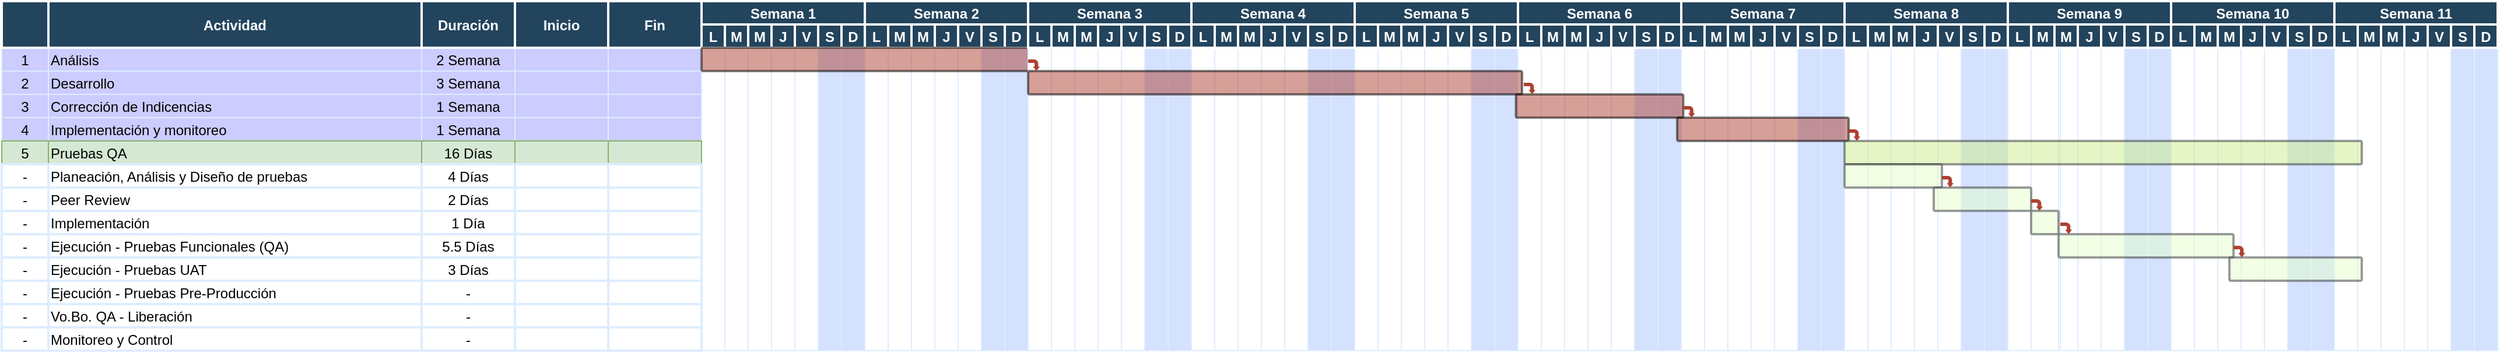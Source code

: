 <mxfile version="22.1.18" type="github">
  <diagram name="Page-1" id="8378b5f6-a2b2-b727-a746-972ab9d02e00">
    <mxGraphModel dx="800" dy="440" grid="1" gridSize="10" guides="1" tooltips="1" connect="0" arrows="1" fold="1" page="1" pageScale="1.5" pageWidth="1169" pageHeight="827" background="none" math="0" shadow="0">
      <root>
        <mxCell id="0" />
        <mxCell id="1" parent="0" />
        <mxCell id="63" value="1" style="strokeColor=#DEEDFF;fillColor=#CCCCFF;" parent="1" vertex="1">
          <mxGeometry x="86.5" y="380" width="40" height="20" as="geometry" />
        </mxCell>
        <mxCell id="64" value="Análisis" style="align=left;strokeColor=#DEEDFF;fillColor=#CCCCFF;" parent="1" vertex="1">
          <mxGeometry x="126.5" y="380" width="320" height="20" as="geometry" />
        </mxCell>
        <mxCell id="65" value="2 Semana" style="strokeColor=#DEEDFF;fillColor=#CCCCFF;" parent="1" vertex="1">
          <mxGeometry x="446.5" y="380" width="80.0" height="20" as="geometry" />
        </mxCell>
        <mxCell id="66" value="" style="strokeColor=#DEEDFF;fillColor=#CCCCFF;" parent="1" vertex="1">
          <mxGeometry x="526.5" y="380" width="80.0" height="20" as="geometry" />
        </mxCell>
        <mxCell id="67" value="" style="strokeColor=#DEEDFF;fillColor=#CCCCFF;" parent="1" vertex="1">
          <mxGeometry x="606.5" y="380.0" width="80.0" height="20" as="geometry" />
        </mxCell>
        <mxCell id="68" value="" style="strokeColor=#DEEDFF" parent="1" vertex="1">
          <mxGeometry x="686.5" y="380" width="20" height="260" as="geometry" />
        </mxCell>
        <mxCell id="69" value="2" style="strokeColor=#DEEDFF;fillColor=#CCCCFF;" parent="1" vertex="1">
          <mxGeometry x="86.5" y="400.0" width="40" height="20" as="geometry" />
        </mxCell>
        <mxCell id="70" value="Desarrollo" style="align=left;strokeColor=#DEEDFF;fillColor=#CCCCFF;" parent="1" vertex="1">
          <mxGeometry x="126.5" y="400.0" width="320.0" height="20" as="geometry" />
        </mxCell>
        <mxCell id="71" value="3 Semana" style="strokeColor=#DEEDFF;fillColor=#CCCCFF;" parent="1" vertex="1">
          <mxGeometry x="446.5" y="400.0" width="80.0" height="20" as="geometry" />
        </mxCell>
        <mxCell id="72" value="" style="strokeColor=#DEEDFF;fillColor=#CCCCFF;" parent="1" vertex="1">
          <mxGeometry x="526.5" y="400.0" width="80.0" height="20" as="geometry" />
        </mxCell>
        <mxCell id="73" value="" style="strokeColor=#DEEDFF;fillColor=#CCCCFF;" parent="1" vertex="1">
          <mxGeometry x="606.5" y="400.0" width="80.0" height="20" as="geometry" />
        </mxCell>
        <mxCell id="74" value="3" style="strokeColor=#DEEDFF;fillColor=#CCCCFF;" parent="1" vertex="1">
          <mxGeometry x="86.5" y="420.0" width="40" height="20" as="geometry" />
        </mxCell>
        <mxCell id="75" value="Corrección de Indicencias" style="align=left;strokeColor=#DEEDFF;fillColor=#CCCCFF;" parent="1" vertex="1">
          <mxGeometry x="126.5" y="420.0" width="320.0" height="20.0" as="geometry" />
        </mxCell>
        <mxCell id="76" value="1 Semana" style="strokeColor=#DEEDFF;fillColor=#CCCCFF;" parent="1" vertex="1">
          <mxGeometry x="446.5" y="420.0" width="80.0" height="20" as="geometry" />
        </mxCell>
        <mxCell id="77" value="" style="strokeColor=#DEEDFF;fillColor=#CCCCFF;" parent="1" vertex="1">
          <mxGeometry x="526.5" y="420.0" width="80.0" height="20" as="geometry" />
        </mxCell>
        <mxCell id="78" value="" style="strokeColor=#DEEDFF;fillColor=#CCCCFF;" parent="1" vertex="1">
          <mxGeometry x="606.5" y="420" width="80.0" height="20" as="geometry" />
        </mxCell>
        <mxCell id="79" value="4" style="strokeColor=#DEEDFF;fillColor=#CCCCFF;" parent="1" vertex="1">
          <mxGeometry x="86.5" y="440.0" width="40" height="20" as="geometry" />
        </mxCell>
        <mxCell id="80" value="Implementación y monitoreo" style="align=left;strokeColor=#DEEDFF;fillColor=#CCCCFF;" parent="1" vertex="1">
          <mxGeometry x="126.5" y="440.0" width="320" height="20" as="geometry" />
        </mxCell>
        <mxCell id="81" value="1 Semana" style="strokeColor=#DEEDFF;fillColor=#CCCCFF;" parent="1" vertex="1">
          <mxGeometry x="446.5" y="440.0" width="80.0" height="20" as="geometry" />
        </mxCell>
        <mxCell id="82" value="" style="strokeColor=#DEEDFF;fillColor=#CCCCFF;" parent="1" vertex="1">
          <mxGeometry x="526.5" y="440.0" width="80.0" height="20" as="geometry" />
        </mxCell>
        <mxCell id="83" value="" style="strokeColor=#DEEDFF;fillColor=#CCCCFF;" parent="1" vertex="1">
          <mxGeometry x="606.5" y="440.0" width="80.0" height="20" as="geometry" />
        </mxCell>
        <mxCell id="84" value="5" style="strokeColor=#82b366;fillColor=#d5e8d4;" parent="1" vertex="1">
          <mxGeometry x="86.5" y="460.0" width="40" height="20" as="geometry" />
        </mxCell>
        <mxCell id="85" value="Pruebas QA" style="align=left;strokeColor=#82b366;fillColor=#d5e8d4;" parent="1" vertex="1">
          <mxGeometry x="126.5" y="460.0" width="320.0" height="20" as="geometry" />
        </mxCell>
        <mxCell id="86" value="16 Días" style="strokeColor=#82b366;fillColor=#d5e8d4;" parent="1" vertex="1">
          <mxGeometry x="446.5" y="460.0" width="80.0" height="20" as="geometry" />
        </mxCell>
        <mxCell id="87" value="" style="strokeColor=#82b366;fillColor=#d5e8d4;" parent="1" vertex="1">
          <mxGeometry x="526.5" y="460.0" width="80.0" height="20" as="geometry" />
        </mxCell>
        <mxCell id="88" value="" style="strokeColor=#82b366;fillColor=#d5e8d4;" parent="1" vertex="1">
          <mxGeometry x="606.5" y="460.0" width="80.0" height="20" as="geometry" />
        </mxCell>
        <mxCell id="89" value="-" style="strokeColor=#DEEDFF;strokeWidth=2;" parent="1" vertex="1">
          <mxGeometry x="86.5" y="480.0" width="40" height="20" as="geometry" />
        </mxCell>
        <mxCell id="90" value="Planeación, Análisis y Diseño de pruebas" style="align=left;strokeColor=#DEEDFF;strokeWidth=2;" parent="1" vertex="1">
          <mxGeometry x="126.5" y="480.0" width="320.0" height="20" as="geometry" />
        </mxCell>
        <mxCell id="91" value="4 Días" style="strokeColor=#DEEDFF;strokeWidth=2;" parent="1" vertex="1">
          <mxGeometry x="446.5" y="480.0" width="80.0" height="20" as="geometry" />
        </mxCell>
        <mxCell id="92" value="" style="strokeColor=#DEEDFF;strokeWidth=2;" parent="1" vertex="1">
          <mxGeometry x="526.5" y="480.0" width="80.0" height="20" as="geometry" />
        </mxCell>
        <mxCell id="93" value="" style="strokeColor=#DEEDFF;strokeWidth=2;" parent="1" vertex="1">
          <mxGeometry x="606.5" y="480.0" width="80.0" height="20" as="geometry" />
        </mxCell>
        <mxCell id="94" value="-" style="strokeColor=#DEEDFF;strokeWidth=2;" parent="1" vertex="1">
          <mxGeometry x="86.5" y="500.0" width="40" height="20" as="geometry" />
        </mxCell>
        <mxCell id="95" value="Peer Review" style="align=left;strokeColor=#DEEDFF;strokeWidth=2;" parent="1" vertex="1">
          <mxGeometry x="126.5" y="500.0" width="320.0" height="20" as="geometry" />
        </mxCell>
        <mxCell id="96" value="2 Días" style="strokeColor=#DEEDFF;strokeWidth=2;" parent="1" vertex="1">
          <mxGeometry x="446.5" y="500.0" width="80.0" height="20" as="geometry" />
        </mxCell>
        <mxCell id="97" value="" style="strokeColor=#DEEDFF;strokeWidth=2;" parent="1" vertex="1">
          <mxGeometry x="526.5" y="500.0" width="80.0" height="20" as="geometry" />
        </mxCell>
        <mxCell id="98" value="" style="strokeColor=#DEEDFF;strokeWidth=2;" parent="1" vertex="1">
          <mxGeometry x="606.5" y="500.0" width="80.0" height="20" as="geometry" />
        </mxCell>
        <mxCell id="99" value="-" style="strokeColor=#DEEDFF;fillColor=#FFFFFF;strokeWidth=2;" parent="1" vertex="1">
          <mxGeometry x="86.5" y="520.0" width="40" height="20" as="geometry" />
        </mxCell>
        <mxCell id="100" value="Implementación" style="align=left;strokeColor=#DEEDFF;fillColor=#FFFFFF;strokeWidth=2;" parent="1" vertex="1">
          <mxGeometry x="126.5" y="520.0" width="320.0" height="20" as="geometry" />
        </mxCell>
        <mxCell id="101" value="1 Día" style="strokeColor=#DEEDFF;fillColor=#FFFFFF;strokeWidth=2;" parent="1" vertex="1">
          <mxGeometry x="446.5" y="520.0" width="80.0" height="20" as="geometry" />
        </mxCell>
        <mxCell id="102" value="" style="strokeColor=#DEEDFF;fillColor=#FFFFFF;strokeWidth=2;" parent="1" vertex="1">
          <mxGeometry x="526.5" y="520.0" width="80.0" height="20" as="geometry" />
        </mxCell>
        <mxCell id="103" value="" style="strokeColor=#DEEDFF;fillColor=#FFFFFF;strokeWidth=2;" parent="1" vertex="1">
          <mxGeometry x="606.5" y="520.0" width="80.0" height="20" as="geometry" />
        </mxCell>
        <mxCell id="104" value="-" style="strokeColor=#DEEDFF;fillColor=#FFFFFF;strokeWidth=2;" parent="1" vertex="1">
          <mxGeometry x="86.5" y="540.0" width="40" height="20" as="geometry" />
        </mxCell>
        <mxCell id="105" value="Ejecución - Pruebas Funcionales (QA)" style="align=left;strokeColor=#DEEDFF;fillColor=#FFFFFF;strokeWidth=2;" parent="1" vertex="1">
          <mxGeometry x="126.5" y="540.0" width="320.0" height="20.0" as="geometry" />
        </mxCell>
        <mxCell id="106" value="5.5 Días" style="strokeColor=#DEEDFF;fillColor=#FFFFFF;strokeWidth=2;" parent="1" vertex="1">
          <mxGeometry x="446.5" y="540.0" width="80.0" height="20" as="geometry" />
        </mxCell>
        <mxCell id="107" value="" style="strokeColor=#DEEDFF;fillColor=#FFFFFF;strokeWidth=2;" parent="1" vertex="1">
          <mxGeometry x="526.5" y="540.0" width="80.0" height="20" as="geometry" />
        </mxCell>
        <mxCell id="108" value="" style="strokeColor=#DEEDFF;fillColor=#FFFFFF;strokeWidth=2;" parent="1" vertex="1">
          <mxGeometry x="606.5" y="540.0" width="80.0" height="20" as="geometry" />
        </mxCell>
        <mxCell id="194" value="" style="strokeColor=#DEEDFF" parent="1" vertex="1">
          <mxGeometry x="706.5" y="380" width="20" height="260" as="geometry" />
        </mxCell>
        <mxCell id="195" value="" style="strokeColor=#DEEDFF" parent="1" vertex="1">
          <mxGeometry x="726.5" y="380" width="20" height="260" as="geometry" />
        </mxCell>
        <mxCell id="196" value="" style="strokeColor=#DEEDFF" parent="1" vertex="1">
          <mxGeometry x="746.5" y="380" width="20" height="260" as="geometry" />
        </mxCell>
        <mxCell id="197" value="" style="strokeColor=#DEEDFF" parent="1" vertex="1">
          <mxGeometry x="766.5" y="380" width="20" height="260" as="geometry" />
        </mxCell>
        <mxCell id="198" value="" style="strokeColor=#DEEDFF;fillColor=#D4E1FF" parent="1" vertex="1">
          <mxGeometry x="786.5" y="380" width="20" height="260" as="geometry" />
        </mxCell>
        <mxCell id="199" value="" style="strokeColor=#DEEDFF;fillColor=#D4E1FF" parent="1" vertex="1">
          <mxGeometry x="806.5" y="380" width="20" height="260" as="geometry" />
        </mxCell>
        <mxCell id="200" value="" style="strokeColor=#DEEDFF" parent="1" vertex="1">
          <mxGeometry x="826.5" y="380" width="20" height="260" as="geometry" />
        </mxCell>
        <mxCell id="201" value="" style="strokeColor=#DEEDFF" parent="1" vertex="1">
          <mxGeometry x="846.5" y="380" width="20" height="260" as="geometry" />
        </mxCell>
        <mxCell id="202" value="" style="strokeColor=#DEEDFF" parent="1" vertex="1">
          <mxGeometry x="866.5" y="380" width="20" height="260" as="geometry" />
        </mxCell>
        <mxCell id="203" value="" style="strokeColor=#DEEDFF" parent="1" vertex="1">
          <mxGeometry x="886.5" y="380" width="20" height="260" as="geometry" />
        </mxCell>
        <mxCell id="204" value="" style="strokeColor=#DEEDFF" parent="1" vertex="1">
          <mxGeometry x="906.5" y="380" width="20" height="260" as="geometry" />
        </mxCell>
        <mxCell id="205" value="" style="strokeColor=#DEEDFF;fillColor=#D4E1FF" parent="1" vertex="1">
          <mxGeometry x="926.5" y="380" width="20" height="260" as="geometry" />
        </mxCell>
        <mxCell id="206" value="" style="strokeColor=#DEEDFF;fillColor=#D4E1FF" parent="1" vertex="1">
          <mxGeometry x="946.5" y="380" width="20" height="260" as="geometry" />
        </mxCell>
        <mxCell id="2" value="Actividad" style="fillColor=#23445D;strokeColor=#FFFFFF;strokeWidth=2;fontColor=#FFFFFF;fontStyle=1" parent="1" vertex="1">
          <mxGeometry x="126.5" y="340" width="320" height="40" as="geometry" />
        </mxCell>
        <mxCell id="3" value="" style="fillColor=#23445D;strokeColor=#FFFFFF;strokeWidth=2;fontColor=#FFFFFF;fontStyle=1" parent="1" vertex="1">
          <mxGeometry x="86.5" y="340" width="40" height="40" as="geometry" />
        </mxCell>
        <mxCell id="4" value="Semana 1" style="fillColor=#23445D;strokeColor=#FFFFFF;strokeWidth=2;fontColor=#FFFFFF;fontStyle=1" parent="1" vertex="1">
          <mxGeometry x="686.5" y="340.0" width="140" height="20" as="geometry" />
        </mxCell>
        <mxCell id="5" value="L" style="fillColor=#23445D;strokeColor=#FFFFFF;strokeWidth=2;fontColor=#FFFFFF;fontStyle=1" parent="1" vertex="1">
          <mxGeometry x="686.5" y="360.0" width="20" height="20" as="geometry" />
        </mxCell>
        <mxCell id="6" value="M" style="fillColor=#23445D;strokeColor=#FFFFFF;strokeWidth=2;fontColor=#FFFFFF;fontStyle=1" parent="1" vertex="1">
          <mxGeometry x="706.5" y="360.0" width="20" height="20" as="geometry" />
        </mxCell>
        <mxCell id="7" value="M" style="fillColor=#23445D;strokeColor=#FFFFFF;strokeWidth=2;fontColor=#FFFFFF;fontStyle=1" parent="1" vertex="1">
          <mxGeometry x="726.5" y="360.0" width="20" height="20" as="geometry" />
        </mxCell>
        <mxCell id="8" value="J" style="fillColor=#23445D;strokeColor=#FFFFFF;strokeWidth=2;fontColor=#FFFFFF;fontStyle=1" parent="1" vertex="1">
          <mxGeometry x="746.5" y="360.0" width="20" height="20" as="geometry" />
        </mxCell>
        <mxCell id="9" value="V" style="fillColor=#23445D;strokeColor=#FFFFFF;strokeWidth=2;fontColor=#FFFFFF;fontStyle=1" parent="1" vertex="1">
          <mxGeometry x="766.5" y="360.0" width="20" height="20" as="geometry" />
        </mxCell>
        <mxCell id="10" value="S" style="fillColor=#23445D;strokeColor=#FFFFFF;strokeWidth=2;fontColor=#FFFFFF;fontStyle=1" parent="1" vertex="1">
          <mxGeometry x="786.5" y="360.0" width="20" height="20" as="geometry" />
        </mxCell>
        <mxCell id="11" value="D" style="fillColor=#23445D;strokeColor=#FFFFFF;strokeWidth=2;fontColor=#FFFFFF;fontStyle=1" parent="1" vertex="1">
          <mxGeometry x="806.5" y="360.0" width="20" height="20" as="geometry" />
        </mxCell>
        <mxCell id="12" value="Duración" style="fillColor=#23445D;strokeColor=#FFFFFF;strokeWidth=2;fontColor=#FFFFFF;fontStyle=1" parent="1" vertex="1">
          <mxGeometry x="446.5" y="340.0" width="80.0" height="40.0" as="geometry" />
        </mxCell>
        <mxCell id="13" value="Inicio" style="fillColor=#23445D;strokeColor=#FFFFFF;strokeWidth=2;fontColor=#FFFFFF;fontStyle=1" parent="1" vertex="1">
          <mxGeometry x="526.5" y="340.0" width="80.0" height="40.0" as="geometry" />
        </mxCell>
        <mxCell id="14" value="Fin" style="fillColor=#23445D;strokeColor=#FFFFFF;strokeWidth=2;fontColor=#FFFFFF;fontStyle=1" parent="1" vertex="1">
          <mxGeometry x="606.5" y="340.0" width="80.0" height="40.0" as="geometry" />
        </mxCell>
        <mxCell id="15" value="Semana 2" style="fillColor=#23445D;strokeColor=#FFFFFF;strokeWidth=2;fontColor=#FFFFFF;fontStyle=1" parent="1" vertex="1">
          <mxGeometry x="826.5" y="340.0" width="140" height="20" as="geometry" />
        </mxCell>
        <mxCell id="16" value="L" style="fillColor=#23445D;strokeColor=#FFFFFF;strokeWidth=2;fontColor=#FFFFFF;fontStyle=1" parent="1" vertex="1">
          <mxGeometry x="826.5" y="360.0" width="20" height="20" as="geometry" />
        </mxCell>
        <mxCell id="17" value="M" style="fillColor=#23445D;strokeColor=#FFFFFF;strokeWidth=2;fontColor=#FFFFFF;fontStyle=1" parent="1" vertex="1">
          <mxGeometry x="846.5" y="360.0" width="20" height="20" as="geometry" />
        </mxCell>
        <mxCell id="18" value="M" style="fillColor=#23445D;strokeColor=#FFFFFF;strokeWidth=2;fontColor=#FFFFFF;fontStyle=1" parent="1" vertex="1">
          <mxGeometry x="866.5" y="360.0" width="20" height="20" as="geometry" />
        </mxCell>
        <mxCell id="19" value="J" style="fillColor=#23445D;strokeColor=#FFFFFF;strokeWidth=2;fontColor=#FFFFFF;fontStyle=1" parent="1" vertex="1">
          <mxGeometry x="886.5" y="360.0" width="20" height="20" as="geometry" />
        </mxCell>
        <mxCell id="20" value="V" style="fillColor=#23445D;strokeColor=#FFFFFF;strokeWidth=2;fontColor=#FFFFFF;fontStyle=1" parent="1" vertex="1">
          <mxGeometry x="906.5" y="360.0" width="20" height="20" as="geometry" />
        </mxCell>
        <mxCell id="21" value="S" style="fillColor=#23445D;strokeColor=#FFFFFF;strokeWidth=2;fontColor=#FFFFFF;fontStyle=1" parent="1" vertex="1">
          <mxGeometry x="926.5" y="360.0" width="20" height="20" as="geometry" />
        </mxCell>
        <mxCell id="22" value="D" style="fillColor=#23445D;strokeColor=#FFFFFF;strokeWidth=2;fontColor=#FFFFFF;fontStyle=1" parent="1" vertex="1">
          <mxGeometry x="946.5" y="360.0" width="20" height="20" as="geometry" />
        </mxCell>
        <mxCell id="242" value="" style="shape=mxgraph.flowchart.process;fillColor=#AE4132;strokeColor=#000000;strokeWidth=2;opacity=50" parent="1" vertex="1">
          <mxGeometry x="686.5" y="380" width="283.5" height="20" as="geometry" />
        </mxCell>
        <mxCell id="0TEdr6XwHTBYmzNy-4LU-257" value="" style="strokeColor=#DEEDFF" vertex="1" parent="1">
          <mxGeometry x="966.5" y="380" width="20" height="260" as="geometry" />
        </mxCell>
        <mxCell id="0TEdr6XwHTBYmzNy-4LU-258" value="" style="strokeColor=#DEEDFF" vertex="1" parent="1">
          <mxGeometry x="986.5" y="380" width="20" height="260" as="geometry" />
        </mxCell>
        <mxCell id="0TEdr6XwHTBYmzNy-4LU-259" value="" style="strokeColor=#DEEDFF" vertex="1" parent="1">
          <mxGeometry x="1006.5" y="380" width="20" height="260" as="geometry" />
        </mxCell>
        <mxCell id="0TEdr6XwHTBYmzNy-4LU-260" value="" style="strokeColor=#DEEDFF" vertex="1" parent="1">
          <mxGeometry x="1026.5" y="380" width="20" height="260" as="geometry" />
        </mxCell>
        <mxCell id="0TEdr6XwHTBYmzNy-4LU-261" value="" style="strokeColor=#DEEDFF" vertex="1" parent="1">
          <mxGeometry x="1046.5" y="380" width="20" height="260" as="geometry" />
        </mxCell>
        <mxCell id="0TEdr6XwHTBYmzNy-4LU-262" value="" style="strokeColor=#DEEDFF;fillColor=#D4E1FF" vertex="1" parent="1">
          <mxGeometry x="1066.5" y="380" width="20" height="260" as="geometry" />
        </mxCell>
        <mxCell id="0TEdr6XwHTBYmzNy-4LU-263" value="" style="strokeColor=#DEEDFF;fillColor=#D4E1FF" vertex="1" parent="1">
          <mxGeometry x="1086.5" y="380" width="20" height="260" as="geometry" />
        </mxCell>
        <mxCell id="0TEdr6XwHTBYmzNy-4LU-264" value="Semana 3" style="fillColor=#23445D;strokeColor=#FFFFFF;strokeWidth=2;fontColor=#FFFFFF;fontStyle=1" vertex="1" parent="1">
          <mxGeometry x="966.5" y="340.0" width="140" height="20" as="geometry" />
        </mxCell>
        <mxCell id="0TEdr6XwHTBYmzNy-4LU-265" value="L" style="fillColor=#23445D;strokeColor=#FFFFFF;strokeWidth=2;fontColor=#FFFFFF;fontStyle=1" vertex="1" parent="1">
          <mxGeometry x="966.5" y="360.0" width="20" height="20" as="geometry" />
        </mxCell>
        <mxCell id="0TEdr6XwHTBYmzNy-4LU-266" value="M" style="fillColor=#23445D;strokeColor=#FFFFFF;strokeWidth=2;fontColor=#FFFFFF;fontStyle=1" vertex="1" parent="1">
          <mxGeometry x="986.5" y="360.0" width="20" height="20" as="geometry" />
        </mxCell>
        <mxCell id="0TEdr6XwHTBYmzNy-4LU-267" value="M" style="fillColor=#23445D;strokeColor=#FFFFFF;strokeWidth=2;fontColor=#FFFFFF;fontStyle=1" vertex="1" parent="1">
          <mxGeometry x="1006.5" y="360.0" width="20" height="20" as="geometry" />
        </mxCell>
        <mxCell id="0TEdr6XwHTBYmzNy-4LU-268" value="J" style="fillColor=#23445D;strokeColor=#FFFFFF;strokeWidth=2;fontColor=#FFFFFF;fontStyle=1" vertex="1" parent="1">
          <mxGeometry x="1026.5" y="360.0" width="20" height="20" as="geometry" />
        </mxCell>
        <mxCell id="0TEdr6XwHTBYmzNy-4LU-269" value="V" style="fillColor=#23445D;strokeColor=#FFFFFF;strokeWidth=2;fontColor=#FFFFFF;fontStyle=1" vertex="1" parent="1">
          <mxGeometry x="1046.5" y="360.0" width="20" height="20" as="geometry" />
        </mxCell>
        <mxCell id="0TEdr6XwHTBYmzNy-4LU-270" value="S" style="fillColor=#23445D;strokeColor=#FFFFFF;strokeWidth=2;fontColor=#FFFFFF;fontStyle=1" vertex="1" parent="1">
          <mxGeometry x="1066.5" y="360.0" width="20" height="20" as="geometry" />
        </mxCell>
        <mxCell id="0TEdr6XwHTBYmzNy-4LU-271" value="D" style="fillColor=#23445D;strokeColor=#FFFFFF;strokeWidth=2;fontColor=#FFFFFF;fontStyle=1" vertex="1" parent="1">
          <mxGeometry x="1086.5" y="360.0" width="20" height="20" as="geometry" />
        </mxCell>
        <mxCell id="0TEdr6XwHTBYmzNy-4LU-272" value="" style="strokeColor=#DEEDFF" vertex="1" parent="1">
          <mxGeometry x="1106.5" y="380" width="20" height="260" as="geometry" />
        </mxCell>
        <mxCell id="0TEdr6XwHTBYmzNy-4LU-273" value="" style="strokeColor=#DEEDFF" vertex="1" parent="1">
          <mxGeometry x="1126.5" y="380" width="20" height="260" as="geometry" />
        </mxCell>
        <mxCell id="0TEdr6XwHTBYmzNy-4LU-274" value="" style="strokeColor=#DEEDFF" vertex="1" parent="1">
          <mxGeometry x="1146.5" y="380" width="20" height="260" as="geometry" />
        </mxCell>
        <mxCell id="0TEdr6XwHTBYmzNy-4LU-275" value="" style="strokeColor=#DEEDFF" vertex="1" parent="1">
          <mxGeometry x="1166.5" y="380" width="20" height="260" as="geometry" />
        </mxCell>
        <mxCell id="0TEdr6XwHTBYmzNy-4LU-276" value="" style="strokeColor=#DEEDFF" vertex="1" parent="1">
          <mxGeometry x="1186.5" y="380" width="20" height="260" as="geometry" />
        </mxCell>
        <mxCell id="0TEdr6XwHTBYmzNy-4LU-277" value="" style="strokeColor=#DEEDFF;fillColor=#D4E1FF" vertex="1" parent="1">
          <mxGeometry x="1206.5" y="380" width="20" height="260" as="geometry" />
        </mxCell>
        <mxCell id="0TEdr6XwHTBYmzNy-4LU-278" value="" style="strokeColor=#DEEDFF;fillColor=#D4E1FF" vertex="1" parent="1">
          <mxGeometry x="1226.5" y="380" width="20" height="260" as="geometry" />
        </mxCell>
        <mxCell id="0TEdr6XwHTBYmzNy-4LU-279" value="Semana 4" style="fillColor=#23445D;strokeColor=#FFFFFF;strokeWidth=2;fontColor=#FFFFFF;fontStyle=1" vertex="1" parent="1">
          <mxGeometry x="1106.5" y="340.0" width="140" height="20" as="geometry" />
        </mxCell>
        <mxCell id="0TEdr6XwHTBYmzNy-4LU-280" value="L" style="fillColor=#23445D;strokeColor=#FFFFFF;strokeWidth=2;fontColor=#FFFFFF;fontStyle=1" vertex="1" parent="1">
          <mxGeometry x="1106.5" y="360.0" width="20" height="20" as="geometry" />
        </mxCell>
        <mxCell id="0TEdr6XwHTBYmzNy-4LU-281" value="M" style="fillColor=#23445D;strokeColor=#FFFFFF;strokeWidth=2;fontColor=#FFFFFF;fontStyle=1" vertex="1" parent="1">
          <mxGeometry x="1126.5" y="360.0" width="20" height="20" as="geometry" />
        </mxCell>
        <mxCell id="0TEdr6XwHTBYmzNy-4LU-282" value="M" style="fillColor=#23445D;strokeColor=#FFFFFF;strokeWidth=2;fontColor=#FFFFFF;fontStyle=1" vertex="1" parent="1">
          <mxGeometry x="1146.5" y="360.0" width="20" height="20" as="geometry" />
        </mxCell>
        <mxCell id="0TEdr6XwHTBYmzNy-4LU-283" value="J" style="fillColor=#23445D;strokeColor=#FFFFFF;strokeWidth=2;fontColor=#FFFFFF;fontStyle=1" vertex="1" parent="1">
          <mxGeometry x="1166.5" y="360.0" width="20" height="20" as="geometry" />
        </mxCell>
        <mxCell id="0TEdr6XwHTBYmzNy-4LU-284" value="V" style="fillColor=#23445D;strokeColor=#FFFFFF;strokeWidth=2;fontColor=#FFFFFF;fontStyle=1" vertex="1" parent="1">
          <mxGeometry x="1186.5" y="360.0" width="20" height="20" as="geometry" />
        </mxCell>
        <mxCell id="0TEdr6XwHTBYmzNy-4LU-285" value="S" style="fillColor=#23445D;strokeColor=#FFFFFF;strokeWidth=2;fontColor=#FFFFFF;fontStyle=1" vertex="1" parent="1">
          <mxGeometry x="1206.5" y="360.0" width="20" height="20" as="geometry" />
        </mxCell>
        <mxCell id="0TEdr6XwHTBYmzNy-4LU-286" value="D" style="fillColor=#23445D;strokeColor=#FFFFFF;strokeWidth=2;fontColor=#FFFFFF;fontStyle=1" vertex="1" parent="1">
          <mxGeometry x="1226.5" y="360.0" width="20" height="20" as="geometry" />
        </mxCell>
        <mxCell id="0TEdr6XwHTBYmzNy-4LU-287" value="" style="strokeColor=#DEEDFF" vertex="1" parent="1">
          <mxGeometry x="1246.5" y="380" width="20" height="260" as="geometry" />
        </mxCell>
        <mxCell id="0TEdr6XwHTBYmzNy-4LU-288" value="" style="strokeColor=#DEEDFF" vertex="1" parent="1">
          <mxGeometry x="1266.5" y="380" width="20" height="260" as="geometry" />
        </mxCell>
        <mxCell id="0TEdr6XwHTBYmzNy-4LU-289" value="" style="strokeColor=#DEEDFF" vertex="1" parent="1">
          <mxGeometry x="1286.5" y="380" width="20" height="260" as="geometry" />
        </mxCell>
        <mxCell id="0TEdr6XwHTBYmzNy-4LU-290" value="" style="strokeColor=#DEEDFF" vertex="1" parent="1">
          <mxGeometry x="1306.5" y="380" width="20" height="260" as="geometry" />
        </mxCell>
        <mxCell id="0TEdr6XwHTBYmzNy-4LU-291" value="" style="strokeColor=#DEEDFF" vertex="1" parent="1">
          <mxGeometry x="1326.5" y="380" width="20" height="260" as="geometry" />
        </mxCell>
        <mxCell id="0TEdr6XwHTBYmzNy-4LU-292" value="" style="strokeColor=#DEEDFF;fillColor=#D4E1FF" vertex="1" parent="1">
          <mxGeometry x="1346.5" y="380" width="20" height="260" as="geometry" />
        </mxCell>
        <mxCell id="0TEdr6XwHTBYmzNy-4LU-293" value="" style="strokeColor=#DEEDFF;fillColor=#D4E1FF" vertex="1" parent="1">
          <mxGeometry x="1366.5" y="380" width="20" height="260" as="geometry" />
        </mxCell>
        <mxCell id="0TEdr6XwHTBYmzNy-4LU-294" value="Semana 5" style="fillColor=#23445D;strokeColor=#FFFFFF;strokeWidth=2;fontColor=#FFFFFF;fontStyle=1" vertex="1" parent="1">
          <mxGeometry x="1246.5" y="340.0" width="140" height="20" as="geometry" />
        </mxCell>
        <mxCell id="0TEdr6XwHTBYmzNy-4LU-295" value="L" style="fillColor=#23445D;strokeColor=#FFFFFF;strokeWidth=2;fontColor=#FFFFFF;fontStyle=1" vertex="1" parent="1">
          <mxGeometry x="1246.5" y="360.0" width="20" height="20" as="geometry" />
        </mxCell>
        <mxCell id="0TEdr6XwHTBYmzNy-4LU-296" value="M" style="fillColor=#23445D;strokeColor=#FFFFFF;strokeWidth=2;fontColor=#FFFFFF;fontStyle=1" vertex="1" parent="1">
          <mxGeometry x="1266.5" y="360.0" width="20" height="20" as="geometry" />
        </mxCell>
        <mxCell id="0TEdr6XwHTBYmzNy-4LU-297" value="M" style="fillColor=#23445D;strokeColor=#FFFFFF;strokeWidth=2;fontColor=#FFFFFF;fontStyle=1" vertex="1" parent="1">
          <mxGeometry x="1286.5" y="360.0" width="20" height="20" as="geometry" />
        </mxCell>
        <mxCell id="0TEdr6XwHTBYmzNy-4LU-298" value="J" style="fillColor=#23445D;strokeColor=#FFFFFF;strokeWidth=2;fontColor=#FFFFFF;fontStyle=1" vertex="1" parent="1">
          <mxGeometry x="1306.5" y="360.0" width="20" height="20" as="geometry" />
        </mxCell>
        <mxCell id="0TEdr6XwHTBYmzNy-4LU-299" value="V" style="fillColor=#23445D;strokeColor=#FFFFFF;strokeWidth=2;fontColor=#FFFFFF;fontStyle=1" vertex="1" parent="1">
          <mxGeometry x="1326.5" y="360.0" width="20" height="20" as="geometry" />
        </mxCell>
        <mxCell id="0TEdr6XwHTBYmzNy-4LU-300" value="S" style="fillColor=#23445D;strokeColor=#FFFFFF;strokeWidth=2;fontColor=#FFFFFF;fontStyle=1" vertex="1" parent="1">
          <mxGeometry x="1346.5" y="360.0" width="20" height="20" as="geometry" />
        </mxCell>
        <mxCell id="0TEdr6XwHTBYmzNy-4LU-301" value="D" style="fillColor=#23445D;strokeColor=#FFFFFF;strokeWidth=2;fontColor=#FFFFFF;fontStyle=1" vertex="1" parent="1">
          <mxGeometry x="1366.5" y="360.0" width="20" height="20" as="geometry" />
        </mxCell>
        <mxCell id="0TEdr6XwHTBYmzNy-4LU-302" value="" style="strokeColor=#DEEDFF" vertex="1" parent="1">
          <mxGeometry x="1386.5" y="380" width="20" height="260" as="geometry" />
        </mxCell>
        <mxCell id="0TEdr6XwHTBYmzNy-4LU-303" value="" style="strokeColor=#DEEDFF" vertex="1" parent="1">
          <mxGeometry x="1406.5" y="380" width="20" height="260" as="geometry" />
        </mxCell>
        <mxCell id="0TEdr6XwHTBYmzNy-4LU-304" value="" style="strokeColor=#DEEDFF" vertex="1" parent="1">
          <mxGeometry x="1426.5" y="380" width="20" height="260" as="geometry" />
        </mxCell>
        <mxCell id="0TEdr6XwHTBYmzNy-4LU-305" value="" style="strokeColor=#DEEDFF" vertex="1" parent="1">
          <mxGeometry x="1446.5" y="380" width="20" height="260" as="geometry" />
        </mxCell>
        <mxCell id="0TEdr6XwHTBYmzNy-4LU-306" value="" style="strokeColor=#DEEDFF" vertex="1" parent="1">
          <mxGeometry x="1466.5" y="380" width="20" height="260" as="geometry" />
        </mxCell>
        <mxCell id="0TEdr6XwHTBYmzNy-4LU-307" value="" style="strokeColor=#DEEDFF;fillColor=#D4E1FF" vertex="1" parent="1">
          <mxGeometry x="1486.5" y="380" width="20" height="260" as="geometry" />
        </mxCell>
        <mxCell id="0TEdr6XwHTBYmzNy-4LU-308" value="" style="strokeColor=#DEEDFF;fillColor=#D4E1FF" vertex="1" parent="1">
          <mxGeometry x="1506.5" y="380" width="20" height="260" as="geometry" />
        </mxCell>
        <mxCell id="0TEdr6XwHTBYmzNy-4LU-309" value="Semana 6" style="fillColor=#23445D;strokeColor=#FFFFFF;strokeWidth=2;fontColor=#FFFFFF;fontStyle=1" vertex="1" parent="1">
          <mxGeometry x="1386.5" y="340.0" width="140" height="20" as="geometry" />
        </mxCell>
        <mxCell id="0TEdr6XwHTBYmzNy-4LU-310" value="L" style="fillColor=#23445D;strokeColor=#FFFFFF;strokeWidth=2;fontColor=#FFFFFF;fontStyle=1" vertex="1" parent="1">
          <mxGeometry x="1386.5" y="360.0" width="20" height="20" as="geometry" />
        </mxCell>
        <mxCell id="0TEdr6XwHTBYmzNy-4LU-311" value="M" style="fillColor=#23445D;strokeColor=#FFFFFF;strokeWidth=2;fontColor=#FFFFFF;fontStyle=1" vertex="1" parent="1">
          <mxGeometry x="1406.5" y="360.0" width="20" height="20" as="geometry" />
        </mxCell>
        <mxCell id="0TEdr6XwHTBYmzNy-4LU-312" value="M" style="fillColor=#23445D;strokeColor=#FFFFFF;strokeWidth=2;fontColor=#FFFFFF;fontStyle=1" vertex="1" parent="1">
          <mxGeometry x="1426.5" y="360.0" width="20" height="20" as="geometry" />
        </mxCell>
        <mxCell id="0TEdr6XwHTBYmzNy-4LU-313" value="J" style="fillColor=#23445D;strokeColor=#FFFFFF;strokeWidth=2;fontColor=#FFFFFF;fontStyle=1" vertex="1" parent="1">
          <mxGeometry x="1446.5" y="360.0" width="20" height="20" as="geometry" />
        </mxCell>
        <mxCell id="0TEdr6XwHTBYmzNy-4LU-314" value="V" style="fillColor=#23445D;strokeColor=#FFFFFF;strokeWidth=2;fontColor=#FFFFFF;fontStyle=1" vertex="1" parent="1">
          <mxGeometry x="1466.5" y="360.0" width="20" height="20" as="geometry" />
        </mxCell>
        <mxCell id="0TEdr6XwHTBYmzNy-4LU-315" value="S" style="fillColor=#23445D;strokeColor=#FFFFFF;strokeWidth=2;fontColor=#FFFFFF;fontStyle=1" vertex="1" parent="1">
          <mxGeometry x="1486.5" y="360.0" width="20" height="20" as="geometry" />
        </mxCell>
        <mxCell id="0TEdr6XwHTBYmzNy-4LU-316" value="D" style="fillColor=#23445D;strokeColor=#FFFFFF;strokeWidth=2;fontColor=#FFFFFF;fontStyle=1" vertex="1" parent="1">
          <mxGeometry x="1506.5" y="360.0" width="20" height="20" as="geometry" />
        </mxCell>
        <mxCell id="0TEdr6XwHTBYmzNy-4LU-317" value="" style="strokeColor=#DEEDFF" vertex="1" parent="1">
          <mxGeometry x="1526.5" y="380" width="20" height="260" as="geometry" />
        </mxCell>
        <mxCell id="0TEdr6XwHTBYmzNy-4LU-318" value="" style="strokeColor=#DEEDFF" vertex="1" parent="1">
          <mxGeometry x="1546.5" y="380" width="20" height="260" as="geometry" />
        </mxCell>
        <mxCell id="0TEdr6XwHTBYmzNy-4LU-319" value="" style="strokeColor=#DEEDFF" vertex="1" parent="1">
          <mxGeometry x="1566.5" y="380" width="20" height="260" as="geometry" />
        </mxCell>
        <mxCell id="0TEdr6XwHTBYmzNy-4LU-320" value="" style="strokeColor=#DEEDFF" vertex="1" parent="1">
          <mxGeometry x="1586.5" y="380" width="20" height="260" as="geometry" />
        </mxCell>
        <mxCell id="0TEdr6XwHTBYmzNy-4LU-321" value="" style="strokeColor=#DEEDFF" vertex="1" parent="1">
          <mxGeometry x="1606.5" y="380" width="20" height="260" as="geometry" />
        </mxCell>
        <mxCell id="0TEdr6XwHTBYmzNy-4LU-322" value="" style="strokeColor=#DEEDFF;fillColor=#D4E1FF" vertex="1" parent="1">
          <mxGeometry x="1626.5" y="380" width="20" height="260" as="geometry" />
        </mxCell>
        <mxCell id="0TEdr6XwHTBYmzNy-4LU-323" value="" style="strokeColor=#DEEDFF;fillColor=#D4E1FF" vertex="1" parent="1">
          <mxGeometry x="1646.5" y="380" width="20" height="260" as="geometry" />
        </mxCell>
        <mxCell id="0TEdr6XwHTBYmzNy-4LU-324" value="Semana 7" style="fillColor=#23445D;strokeColor=#FFFFFF;strokeWidth=2;fontColor=#FFFFFF;fontStyle=1" vertex="1" parent="1">
          <mxGeometry x="1526.5" y="340.0" width="140" height="20" as="geometry" />
        </mxCell>
        <mxCell id="0TEdr6XwHTBYmzNy-4LU-325" value="L" style="fillColor=#23445D;strokeColor=#FFFFFF;strokeWidth=2;fontColor=#FFFFFF;fontStyle=1" vertex="1" parent="1">
          <mxGeometry x="1526.5" y="360.0" width="20" height="20" as="geometry" />
        </mxCell>
        <mxCell id="0TEdr6XwHTBYmzNy-4LU-326" value="M" style="fillColor=#23445D;strokeColor=#FFFFFF;strokeWidth=2;fontColor=#FFFFFF;fontStyle=1" vertex="1" parent="1">
          <mxGeometry x="1546.5" y="360.0" width="20" height="20" as="geometry" />
        </mxCell>
        <mxCell id="0TEdr6XwHTBYmzNy-4LU-327" value="M" style="fillColor=#23445D;strokeColor=#FFFFFF;strokeWidth=2;fontColor=#FFFFFF;fontStyle=1" vertex="1" parent="1">
          <mxGeometry x="1566.5" y="360.0" width="20" height="20" as="geometry" />
        </mxCell>
        <mxCell id="0TEdr6XwHTBYmzNy-4LU-328" value="J" style="fillColor=#23445D;strokeColor=#FFFFFF;strokeWidth=2;fontColor=#FFFFFF;fontStyle=1" vertex="1" parent="1">
          <mxGeometry x="1586.5" y="360.0" width="20" height="20" as="geometry" />
        </mxCell>
        <mxCell id="0TEdr6XwHTBYmzNy-4LU-329" value="V" style="fillColor=#23445D;strokeColor=#FFFFFF;strokeWidth=2;fontColor=#FFFFFF;fontStyle=1" vertex="1" parent="1">
          <mxGeometry x="1606.5" y="360.0" width="20" height="20" as="geometry" />
        </mxCell>
        <mxCell id="0TEdr6XwHTBYmzNy-4LU-330" value="S" style="fillColor=#23445D;strokeColor=#FFFFFF;strokeWidth=2;fontColor=#FFFFFF;fontStyle=1" vertex="1" parent="1">
          <mxGeometry x="1626.5" y="360.0" width="20" height="20" as="geometry" />
        </mxCell>
        <mxCell id="0TEdr6XwHTBYmzNy-4LU-331" value="D" style="fillColor=#23445D;strokeColor=#FFFFFF;strokeWidth=2;fontColor=#FFFFFF;fontStyle=1" vertex="1" parent="1">
          <mxGeometry x="1646.5" y="360.0" width="20" height="20" as="geometry" />
        </mxCell>
        <mxCell id="0TEdr6XwHTBYmzNy-4LU-332" value="" style="strokeColor=#DEEDFF" vertex="1" parent="1">
          <mxGeometry x="1666.5" y="380" width="20" height="260" as="geometry" />
        </mxCell>
        <mxCell id="0TEdr6XwHTBYmzNy-4LU-333" value="" style="strokeColor=#DEEDFF" vertex="1" parent="1">
          <mxGeometry x="1686.5" y="380" width="20" height="260" as="geometry" />
        </mxCell>
        <mxCell id="0TEdr6XwHTBYmzNy-4LU-334" value="" style="strokeColor=#DEEDFF" vertex="1" parent="1">
          <mxGeometry x="1706.5" y="380" width="20" height="260" as="geometry" />
        </mxCell>
        <mxCell id="0TEdr6XwHTBYmzNy-4LU-335" value="" style="strokeColor=#DEEDFF" vertex="1" parent="1">
          <mxGeometry x="1726.5" y="380" width="20" height="260" as="geometry" />
        </mxCell>
        <mxCell id="0TEdr6XwHTBYmzNy-4LU-336" value="" style="strokeColor=#DEEDFF" vertex="1" parent="1">
          <mxGeometry x="1746.5" y="380" width="20" height="260" as="geometry" />
        </mxCell>
        <mxCell id="0TEdr6XwHTBYmzNy-4LU-337" value="" style="strokeColor=#DEEDFF;fillColor=#D4E1FF" vertex="1" parent="1">
          <mxGeometry x="1766.5" y="380" width="20" height="260" as="geometry" />
        </mxCell>
        <mxCell id="0TEdr6XwHTBYmzNy-4LU-338" value="" style="strokeColor=#DEEDFF;fillColor=#D4E1FF" vertex="1" parent="1">
          <mxGeometry x="1786.5" y="380" width="20" height="260" as="geometry" />
        </mxCell>
        <mxCell id="0TEdr6XwHTBYmzNy-4LU-339" value="Semana 8" style="fillColor=#23445D;strokeColor=#FFFFFF;strokeWidth=2;fontColor=#FFFFFF;fontStyle=1" vertex="1" parent="1">
          <mxGeometry x="1666.5" y="340.0" width="140" height="20" as="geometry" />
        </mxCell>
        <mxCell id="0TEdr6XwHTBYmzNy-4LU-340" value="L" style="fillColor=#23445D;strokeColor=#FFFFFF;strokeWidth=2;fontColor=#FFFFFF;fontStyle=1" vertex="1" parent="1">
          <mxGeometry x="1666.5" y="360.0" width="20" height="20" as="geometry" />
        </mxCell>
        <mxCell id="0TEdr6XwHTBYmzNy-4LU-341" value="M" style="fillColor=#23445D;strokeColor=#FFFFFF;strokeWidth=2;fontColor=#FFFFFF;fontStyle=1" vertex="1" parent="1">
          <mxGeometry x="1686.5" y="360.0" width="20" height="20" as="geometry" />
        </mxCell>
        <mxCell id="0TEdr6XwHTBYmzNy-4LU-342" value="M" style="fillColor=#23445D;strokeColor=#FFFFFF;strokeWidth=2;fontColor=#FFFFFF;fontStyle=1" vertex="1" parent="1">
          <mxGeometry x="1706.5" y="360.0" width="20" height="20" as="geometry" />
        </mxCell>
        <mxCell id="0TEdr6XwHTBYmzNy-4LU-343" value="J" style="fillColor=#23445D;strokeColor=#FFFFFF;strokeWidth=2;fontColor=#FFFFFF;fontStyle=1" vertex="1" parent="1">
          <mxGeometry x="1726.5" y="360.0" width="20" height="20" as="geometry" />
        </mxCell>
        <mxCell id="0TEdr6XwHTBYmzNy-4LU-344" value="V" style="fillColor=#23445D;strokeColor=#FFFFFF;strokeWidth=2;fontColor=#FFFFFF;fontStyle=1" vertex="1" parent="1">
          <mxGeometry x="1746.5" y="360.0" width="20" height="20" as="geometry" />
        </mxCell>
        <mxCell id="0TEdr6XwHTBYmzNy-4LU-345" value="S" style="fillColor=#23445D;strokeColor=#FFFFFF;strokeWidth=2;fontColor=#FFFFFF;fontStyle=1" vertex="1" parent="1">
          <mxGeometry x="1766.5" y="360.0" width="20" height="20" as="geometry" />
        </mxCell>
        <mxCell id="0TEdr6XwHTBYmzNy-4LU-346" value="D" style="fillColor=#23445D;strokeColor=#FFFFFF;strokeWidth=2;fontColor=#FFFFFF;fontStyle=1" vertex="1" parent="1">
          <mxGeometry x="1786.5" y="360.0" width="20" height="20" as="geometry" />
        </mxCell>
        <mxCell id="0TEdr6XwHTBYmzNy-4LU-347" value="" style="strokeColor=#DEEDFF" vertex="1" parent="1">
          <mxGeometry x="1806.5" y="380" width="20" height="260" as="geometry" />
        </mxCell>
        <mxCell id="0TEdr6XwHTBYmzNy-4LU-348" value="" style="strokeColor=#DEEDFF" vertex="1" parent="1">
          <mxGeometry x="1826.5" y="380" width="23.5" height="260" as="geometry" />
        </mxCell>
        <mxCell id="0TEdr6XwHTBYmzNy-4LU-349" value="" style="strokeColor=#DEEDFF" vertex="1" parent="1">
          <mxGeometry x="1851.5" y="370" width="16.5" height="270" as="geometry" />
        </mxCell>
        <mxCell id="0TEdr6XwHTBYmzNy-4LU-350" value="" style="strokeColor=#DEEDFF" vertex="1" parent="1">
          <mxGeometry x="1866.5" y="380" width="20" height="260" as="geometry" />
        </mxCell>
        <mxCell id="0TEdr6XwHTBYmzNy-4LU-351" value="" style="strokeColor=#DEEDFF" vertex="1" parent="1">
          <mxGeometry x="1886.5" y="380" width="20" height="260" as="geometry" />
        </mxCell>
        <mxCell id="0TEdr6XwHTBYmzNy-4LU-352" value="" style="strokeColor=#DEEDFF;fillColor=#D4E1FF" vertex="1" parent="1">
          <mxGeometry x="1906.5" y="380" width="20" height="260" as="geometry" />
        </mxCell>
        <mxCell id="0TEdr6XwHTBYmzNy-4LU-353" value="" style="strokeColor=#DEEDFF;fillColor=#D4E1FF" vertex="1" parent="1">
          <mxGeometry x="1926.5" y="380" width="20" height="260" as="geometry" />
        </mxCell>
        <mxCell id="0TEdr6XwHTBYmzNy-4LU-354" value="Semana 9" style="fillColor=#23445D;strokeColor=#FFFFFF;strokeWidth=2;fontColor=#FFFFFF;fontStyle=1" vertex="1" parent="1">
          <mxGeometry x="1806.5" y="340.0" width="140" height="20" as="geometry" />
        </mxCell>
        <mxCell id="0TEdr6XwHTBYmzNy-4LU-355" value="L" style="fillColor=#23445D;strokeColor=#FFFFFF;strokeWidth=2;fontColor=#FFFFFF;fontStyle=1" vertex="1" parent="1">
          <mxGeometry x="1806.5" y="360.0" width="20" height="20" as="geometry" />
        </mxCell>
        <mxCell id="0TEdr6XwHTBYmzNy-4LU-356" value="M" style="fillColor=#23445D;strokeColor=#FFFFFF;strokeWidth=2;fontColor=#FFFFFF;fontStyle=1" vertex="1" parent="1">
          <mxGeometry x="1826.5" y="360.0" width="20" height="20" as="geometry" />
        </mxCell>
        <mxCell id="0TEdr6XwHTBYmzNy-4LU-357" value="M" style="fillColor=#23445D;strokeColor=#FFFFFF;strokeWidth=2;fontColor=#FFFFFF;fontStyle=1" vertex="1" parent="1">
          <mxGeometry x="1846.5" y="360.0" width="20" height="20" as="geometry" />
        </mxCell>
        <mxCell id="0TEdr6XwHTBYmzNy-4LU-358" value="J" style="fillColor=#23445D;strokeColor=#FFFFFF;strokeWidth=2;fontColor=#FFFFFF;fontStyle=1" vertex="1" parent="1">
          <mxGeometry x="1866.5" y="360.0" width="20" height="20" as="geometry" />
        </mxCell>
        <mxCell id="0TEdr6XwHTBYmzNy-4LU-359" value="V" style="fillColor=#23445D;strokeColor=#FFFFFF;strokeWidth=2;fontColor=#FFFFFF;fontStyle=1" vertex="1" parent="1">
          <mxGeometry x="1886.5" y="360.0" width="20" height="20" as="geometry" />
        </mxCell>
        <mxCell id="0TEdr6XwHTBYmzNy-4LU-360" value="S" style="fillColor=#23445D;strokeColor=#FFFFFF;strokeWidth=2;fontColor=#FFFFFF;fontStyle=1" vertex="1" parent="1">
          <mxGeometry x="1906.5" y="360.0" width="20" height="20" as="geometry" />
        </mxCell>
        <mxCell id="0TEdr6XwHTBYmzNy-4LU-361" value="D" style="fillColor=#23445D;strokeColor=#FFFFFF;strokeWidth=2;fontColor=#FFFFFF;fontStyle=1" vertex="1" parent="1">
          <mxGeometry x="1926.5" y="360.0" width="20" height="20" as="geometry" />
        </mxCell>
        <mxCell id="0TEdr6XwHTBYmzNy-4LU-362" value="" style="strokeColor=#DEEDFF" vertex="1" parent="1">
          <mxGeometry x="1946.5" y="380" width="20" height="260" as="geometry" />
        </mxCell>
        <mxCell id="0TEdr6XwHTBYmzNy-4LU-363" value="" style="strokeColor=#DEEDFF" vertex="1" parent="1">
          <mxGeometry x="1966.5" y="380" width="20" height="260" as="geometry" />
        </mxCell>
        <mxCell id="0TEdr6XwHTBYmzNy-4LU-364" value="" style="strokeColor=#DEEDFF" vertex="1" parent="1">
          <mxGeometry x="1986.5" y="380" width="20" height="260" as="geometry" />
        </mxCell>
        <mxCell id="0TEdr6XwHTBYmzNy-4LU-365" value="" style="strokeColor=#DEEDFF" vertex="1" parent="1">
          <mxGeometry x="2006.5" y="380" width="20" height="260" as="geometry" />
        </mxCell>
        <mxCell id="0TEdr6XwHTBYmzNy-4LU-366" value="" style="strokeColor=#DEEDFF" vertex="1" parent="1">
          <mxGeometry x="2026.5" y="380" width="20" height="260" as="geometry" />
        </mxCell>
        <mxCell id="0TEdr6XwHTBYmzNy-4LU-367" value="" style="strokeColor=#DEEDFF;fillColor=#D4E1FF" vertex="1" parent="1">
          <mxGeometry x="2046.5" y="380" width="20" height="260" as="geometry" />
        </mxCell>
        <mxCell id="0TEdr6XwHTBYmzNy-4LU-368" value="" style="strokeColor=#DEEDFF;fillColor=#D4E1FF" vertex="1" parent="1">
          <mxGeometry x="2066.5" y="380" width="20" height="260" as="geometry" />
        </mxCell>
        <mxCell id="0TEdr6XwHTBYmzNy-4LU-369" value="Semana 10" style="fillColor=#23445D;strokeColor=#FFFFFF;strokeWidth=2;fontColor=#FFFFFF;fontStyle=1" vertex="1" parent="1">
          <mxGeometry x="1946.5" y="340.0" width="140" height="20" as="geometry" />
        </mxCell>
        <mxCell id="0TEdr6XwHTBYmzNy-4LU-370" value="L" style="fillColor=#23445D;strokeColor=#FFFFFF;strokeWidth=2;fontColor=#FFFFFF;fontStyle=1" vertex="1" parent="1">
          <mxGeometry x="1946.5" y="360.0" width="20" height="20" as="geometry" />
        </mxCell>
        <mxCell id="0TEdr6XwHTBYmzNy-4LU-371" value="M" style="fillColor=#23445D;strokeColor=#FFFFFF;strokeWidth=2;fontColor=#FFFFFF;fontStyle=1" vertex="1" parent="1">
          <mxGeometry x="1966.5" y="360.0" width="20" height="20" as="geometry" />
        </mxCell>
        <mxCell id="0TEdr6XwHTBYmzNy-4LU-372" value="M" style="fillColor=#23445D;strokeColor=#FFFFFF;strokeWidth=2;fontColor=#FFFFFF;fontStyle=1" vertex="1" parent="1">
          <mxGeometry x="1986.5" y="360.0" width="20" height="20" as="geometry" />
        </mxCell>
        <mxCell id="0TEdr6XwHTBYmzNy-4LU-373" value="J" style="fillColor=#23445D;strokeColor=#FFFFFF;strokeWidth=2;fontColor=#FFFFFF;fontStyle=1" vertex="1" parent="1">
          <mxGeometry x="2006.5" y="360.0" width="20" height="20" as="geometry" />
        </mxCell>
        <mxCell id="0TEdr6XwHTBYmzNy-4LU-374" value="V" style="fillColor=#23445D;strokeColor=#FFFFFF;strokeWidth=2;fontColor=#FFFFFF;fontStyle=1" vertex="1" parent="1">
          <mxGeometry x="2026.5" y="360.0" width="20" height="20" as="geometry" />
        </mxCell>
        <mxCell id="0TEdr6XwHTBYmzNy-4LU-375" value="S" style="fillColor=#23445D;strokeColor=#FFFFFF;strokeWidth=2;fontColor=#FFFFFF;fontStyle=1" vertex="1" parent="1">
          <mxGeometry x="2046.5" y="360.0" width="20" height="20" as="geometry" />
        </mxCell>
        <mxCell id="0TEdr6XwHTBYmzNy-4LU-376" value="D" style="fillColor=#23445D;strokeColor=#FFFFFF;strokeWidth=2;fontColor=#FFFFFF;fontStyle=1" vertex="1" parent="1">
          <mxGeometry x="2066.5" y="360.0" width="20" height="20" as="geometry" />
        </mxCell>
        <mxCell id="0TEdr6XwHTBYmzNy-4LU-377" value="" style="strokeColor=#DEEDFF" vertex="1" parent="1">
          <mxGeometry x="2086.5" y="380" width="20" height="260" as="geometry" />
        </mxCell>
        <mxCell id="0TEdr6XwHTBYmzNy-4LU-378" value="" style="strokeColor=#DEEDFF" vertex="1" parent="1">
          <mxGeometry x="2106.5" y="380" width="20" height="260" as="geometry" />
        </mxCell>
        <mxCell id="0TEdr6XwHTBYmzNy-4LU-379" value="" style="strokeColor=#DEEDFF" vertex="1" parent="1">
          <mxGeometry x="2126.5" y="380" width="20" height="260" as="geometry" />
        </mxCell>
        <mxCell id="0TEdr6XwHTBYmzNy-4LU-380" value="" style="strokeColor=#DEEDFF" vertex="1" parent="1">
          <mxGeometry x="2146.5" y="380" width="20" height="260" as="geometry" />
        </mxCell>
        <mxCell id="0TEdr6XwHTBYmzNy-4LU-381" value="" style="strokeColor=#DEEDFF" vertex="1" parent="1">
          <mxGeometry x="2166.5" y="380" width="20" height="260" as="geometry" />
        </mxCell>
        <mxCell id="0TEdr6XwHTBYmzNy-4LU-382" value="" style="strokeColor=#DEEDFF;fillColor=#D4E1FF" vertex="1" parent="1">
          <mxGeometry x="2186.5" y="380" width="20" height="260" as="geometry" />
        </mxCell>
        <mxCell id="0TEdr6XwHTBYmzNy-4LU-383" value="" style="strokeColor=#DEEDFF;fillColor=#D4E1FF" vertex="1" parent="1">
          <mxGeometry x="2206.5" y="380" width="20" height="260" as="geometry" />
        </mxCell>
        <mxCell id="0TEdr6XwHTBYmzNy-4LU-384" value="Semana 11" style="fillColor=#23445D;strokeColor=#FFFFFF;strokeWidth=2;fontColor=#FFFFFF;fontStyle=1" vertex="1" parent="1">
          <mxGeometry x="2086.5" y="340.0" width="140" height="20" as="geometry" />
        </mxCell>
        <mxCell id="0TEdr6XwHTBYmzNy-4LU-385" value="L" style="fillColor=#23445D;strokeColor=#FFFFFF;strokeWidth=2;fontColor=#FFFFFF;fontStyle=1" vertex="1" parent="1">
          <mxGeometry x="2086.5" y="360.0" width="20" height="20" as="geometry" />
        </mxCell>
        <mxCell id="0TEdr6XwHTBYmzNy-4LU-386" value="M" style="fillColor=#23445D;strokeColor=#FFFFFF;strokeWidth=2;fontColor=#FFFFFF;fontStyle=1" vertex="1" parent="1">
          <mxGeometry x="2106.5" y="360.0" width="20" height="20" as="geometry" />
        </mxCell>
        <mxCell id="0TEdr6XwHTBYmzNy-4LU-387" value="M" style="fillColor=#23445D;strokeColor=#FFFFFF;strokeWidth=2;fontColor=#FFFFFF;fontStyle=1" vertex="1" parent="1">
          <mxGeometry x="2126.5" y="360.0" width="20" height="20" as="geometry" />
        </mxCell>
        <mxCell id="0TEdr6XwHTBYmzNy-4LU-388" value="J" style="fillColor=#23445D;strokeColor=#FFFFFF;strokeWidth=2;fontColor=#FFFFFF;fontStyle=1" vertex="1" parent="1">
          <mxGeometry x="2146.5" y="360.0" width="20" height="20" as="geometry" />
        </mxCell>
        <mxCell id="0TEdr6XwHTBYmzNy-4LU-389" value="V" style="fillColor=#23445D;strokeColor=#FFFFFF;strokeWidth=2;fontColor=#FFFFFF;fontStyle=1" vertex="1" parent="1">
          <mxGeometry x="2166.5" y="360.0" width="20" height="20" as="geometry" />
        </mxCell>
        <mxCell id="0TEdr6XwHTBYmzNy-4LU-390" value="S" style="fillColor=#23445D;strokeColor=#FFFFFF;strokeWidth=2;fontColor=#FFFFFF;fontStyle=1" vertex="1" parent="1">
          <mxGeometry x="2186.5" y="360.0" width="20" height="20" as="geometry" />
        </mxCell>
        <mxCell id="0TEdr6XwHTBYmzNy-4LU-391" value="D" style="fillColor=#23445D;strokeColor=#FFFFFF;strokeWidth=2;fontColor=#FFFFFF;fontStyle=1" vertex="1" parent="1">
          <mxGeometry x="2206.5" y="360.0" width="20" height="20" as="geometry" />
        </mxCell>
        <mxCell id="0TEdr6XwHTBYmzNy-4LU-392" value="" style="shape=mxgraph.flowchart.process;fillColor=#AE4132;strokeColor=#000000;strokeWidth=2;opacity=50" vertex="1" parent="1">
          <mxGeometry x="966.5" y="400" width="423.5" height="20" as="geometry" />
        </mxCell>
        <mxCell id="0TEdr6XwHTBYmzNy-4LU-393" value="" style="shape=mxgraph.flowchart.process;fillColor=#AE4132;strokeColor=#000000;strokeWidth=2;opacity=50" vertex="1" parent="1">
          <mxGeometry x="1384.75" y="420" width="143.5" height="20" as="geometry" />
        </mxCell>
        <mxCell id="0TEdr6XwHTBYmzNy-4LU-394" value="" style="shape=mxgraph.flowchart.process;fillColor=#AE4132;strokeColor=#000000;strokeWidth=2;opacity=50" vertex="1" parent="1">
          <mxGeometry x="1523" y="440" width="147" height="20" as="geometry" />
        </mxCell>
        <mxCell id="243" value="" style="shape=mxgraph.arrows.bent_right_arrow;fillColor=#AE4132;strokeColor=none;strokeWidth=2;direction=south" parent="1" vertex="1">
          <mxGeometry x="966.5" y="390.0" width="10.0" height="10.0" as="geometry" />
        </mxCell>
        <mxCell id="0TEdr6XwHTBYmzNy-4LU-395" value="" style="shape=mxgraph.arrows.bent_right_arrow;fillColor=#AE4132;strokeColor=none;strokeWidth=2;direction=south" vertex="1" parent="1">
          <mxGeometry x="1391.5" y="410.0" width="10.0" height="10.0" as="geometry" />
        </mxCell>
        <mxCell id="0TEdr6XwHTBYmzNy-4LU-396" value="" style="shape=mxgraph.arrows.bent_right_arrow;fillColor=#AE4132;strokeColor=none;strokeWidth=2;direction=south" vertex="1" parent="1">
          <mxGeometry x="1528.25" y="430.0" width="10.0" height="10.0" as="geometry" />
        </mxCell>
        <mxCell id="0TEdr6XwHTBYmzNy-4LU-397" value="" style="shape=mxgraph.arrows.bent_right_arrow;fillColor=#AE4132;strokeColor=none;strokeWidth=2;direction=south" vertex="1" parent="1">
          <mxGeometry x="1670.0" y="450.0" width="10.0" height="10.0" as="geometry" />
        </mxCell>
        <mxCell id="0TEdr6XwHTBYmzNy-4LU-398" value="" style="shape=mxgraph.flowchart.process;fillColor=#cdeb8b;strokeColor=#36393d;strokeWidth=2;opacity=50;" vertex="1" parent="1">
          <mxGeometry x="1666.5" y="460" width="443.5" height="20" as="geometry" />
        </mxCell>
        <mxCell id="0TEdr6XwHTBYmzNy-4LU-400" value="-" style="strokeColor=#DEEDFF;strokeWidth=2;" vertex="1" parent="1">
          <mxGeometry x="86.5" y="560.0" width="40" height="20" as="geometry" />
        </mxCell>
        <mxCell id="0TEdr6XwHTBYmzNy-4LU-401" value="Ejecución - Pruebas UAT" style="align=left;strokeColor=#DEEDFF;strokeWidth=2;" vertex="1" parent="1">
          <mxGeometry x="126.5" y="560.0" width="320.0" height="20" as="geometry" />
        </mxCell>
        <mxCell id="0TEdr6XwHTBYmzNy-4LU-402" value="3 Días" style="strokeColor=#DEEDFF;strokeWidth=2;" vertex="1" parent="1">
          <mxGeometry x="446.5" y="560.0" width="80.0" height="20" as="geometry" />
        </mxCell>
        <mxCell id="0TEdr6XwHTBYmzNy-4LU-403" value="" style="strokeColor=#DEEDFF;strokeWidth=2;" vertex="1" parent="1">
          <mxGeometry x="526.5" y="560.0" width="80.0" height="20" as="geometry" />
        </mxCell>
        <mxCell id="0TEdr6XwHTBYmzNy-4LU-404" value="" style="strokeColor=#DEEDFF;strokeWidth=2;" vertex="1" parent="1">
          <mxGeometry x="606.5" y="560.0" width="80.0" height="20" as="geometry" />
        </mxCell>
        <mxCell id="0TEdr6XwHTBYmzNy-4LU-405" value="-" style="strokeColor=#DEEDFF;fillColor=#FFFFFF;strokeWidth=2;" vertex="1" parent="1">
          <mxGeometry x="86.5" y="580.0" width="40" height="20" as="geometry" />
        </mxCell>
        <mxCell id="0TEdr6XwHTBYmzNy-4LU-406" value="Ejecución - Pruebas Pre-Producción" style="align=left;strokeColor=#DEEDFF;fillColor=#FFFFFF;strokeWidth=2;" vertex="1" parent="1">
          <mxGeometry x="126.5" y="580.0" width="320.0" height="20" as="geometry" />
        </mxCell>
        <mxCell id="0TEdr6XwHTBYmzNy-4LU-407" value="-" style="strokeColor=#DEEDFF;fillColor=#FFFFFF;strokeWidth=2;" vertex="1" parent="1">
          <mxGeometry x="446.5" y="580.0" width="80.0" height="20" as="geometry" />
        </mxCell>
        <mxCell id="0TEdr6XwHTBYmzNy-4LU-408" value="" style="strokeColor=#DEEDFF;fillColor=#FFFFFF;strokeWidth=2;" vertex="1" parent="1">
          <mxGeometry x="526.5" y="580.0" width="80.0" height="20" as="geometry" />
        </mxCell>
        <mxCell id="0TEdr6XwHTBYmzNy-4LU-409" value="" style="strokeColor=#DEEDFF;fillColor=#FFFFFF;strokeWidth=2;" vertex="1" parent="1">
          <mxGeometry x="606.5" y="580.0" width="80.0" height="20" as="geometry" />
        </mxCell>
        <mxCell id="0TEdr6XwHTBYmzNy-4LU-410" value="-" style="strokeColor=#DEEDFF;fillColor=#FFFFFF;strokeWidth=2;" vertex="1" parent="1">
          <mxGeometry x="86.5" y="600.0" width="40" height="20" as="geometry" />
        </mxCell>
        <mxCell id="0TEdr6XwHTBYmzNy-4LU-411" value="Vo.Bo. QA - Liberación" style="align=left;strokeColor=#DEEDFF;fillColor=#FFFFFF;strokeWidth=2;" vertex="1" parent="1">
          <mxGeometry x="126.5" y="600.0" width="320.0" height="20.0" as="geometry" />
        </mxCell>
        <mxCell id="0TEdr6XwHTBYmzNy-4LU-412" value="-" style="strokeColor=#DEEDFF;fillColor=#FFFFFF;strokeWidth=2;" vertex="1" parent="1">
          <mxGeometry x="446.5" y="600.0" width="80.0" height="20" as="geometry" />
        </mxCell>
        <mxCell id="0TEdr6XwHTBYmzNy-4LU-413" value="" style="strokeColor=#DEEDFF;fillColor=#FFFFFF;strokeWidth=2;" vertex="1" parent="1">
          <mxGeometry x="526.5" y="600.0" width="80.0" height="20" as="geometry" />
        </mxCell>
        <mxCell id="0TEdr6XwHTBYmzNy-4LU-414" value="" style="strokeColor=#DEEDFF;fillColor=#FFFFFF;strokeWidth=2;" vertex="1" parent="1">
          <mxGeometry x="606.5" y="600.0" width="80.0" height="20" as="geometry" />
        </mxCell>
        <mxCell id="0TEdr6XwHTBYmzNy-4LU-415" value="-" style="strokeColor=#DEEDFF;fillColor=#FFFFFF;strokeWidth=2;" vertex="1" parent="1">
          <mxGeometry x="86.5" y="620.0" width="40" height="20" as="geometry" />
        </mxCell>
        <mxCell id="0TEdr6XwHTBYmzNy-4LU-416" value="Monitoreo y Control" style="align=left;strokeColor=#DEEDFF;fillColor=#FFFFFF;strokeWidth=2;" vertex="1" parent="1">
          <mxGeometry x="126.5" y="620.0" width="320.0" height="20.0" as="geometry" />
        </mxCell>
        <mxCell id="0TEdr6XwHTBYmzNy-4LU-417" value="-" style="strokeColor=#DEEDFF;fillColor=#FFFFFF;strokeWidth=2;" vertex="1" parent="1">
          <mxGeometry x="446.5" y="620.0" width="80.0" height="20" as="geometry" />
        </mxCell>
        <mxCell id="0TEdr6XwHTBYmzNy-4LU-418" value="" style="strokeColor=#DEEDFF;fillColor=#FFFFFF;strokeWidth=2;" vertex="1" parent="1">
          <mxGeometry x="526.5" y="620.0" width="80.0" height="20" as="geometry" />
        </mxCell>
        <mxCell id="0TEdr6XwHTBYmzNy-4LU-419" value="" style="strokeColor=#DEEDFF;fillColor=#FFFFFF;strokeWidth=2;" vertex="1" parent="1">
          <mxGeometry x="606.5" y="620.0" width="80.0" height="20" as="geometry" />
        </mxCell>
        <mxCell id="0TEdr6XwHTBYmzNy-4LU-420" value="" style="shape=mxgraph.flowchart.process;fillColor=#E6FFCC;strokeColor=#36393d;strokeWidth=2;opacity=50;" vertex="1" parent="1">
          <mxGeometry x="1666.5" y="480" width="83.5" height="20" as="geometry" />
        </mxCell>
        <mxCell id="0TEdr6XwHTBYmzNy-4LU-421" value="" style="shape=mxgraph.flowchart.process;fillColor=#E6FFCC;strokeColor=#36393d;strokeWidth=2;opacity=50;" vertex="1" parent="1">
          <mxGeometry x="1743" y="500" width="83.5" height="20" as="geometry" />
        </mxCell>
        <mxCell id="0TEdr6XwHTBYmzNy-4LU-422" value="" style="shape=mxgraph.flowchart.process;fillColor=#E6FFCC;strokeColor=#36393d;strokeWidth=2;opacity=50;" vertex="1" parent="1">
          <mxGeometry x="1826.5" y="520" width="23.5" height="20" as="geometry" />
        </mxCell>
        <mxCell id="0TEdr6XwHTBYmzNy-4LU-423" value="" style="shape=mxgraph.flowchart.process;fillColor=#E6FFCC;strokeColor=#36393d;strokeWidth=2;opacity=50;" vertex="1" parent="1">
          <mxGeometry x="1850" y="540" width="150" height="20" as="geometry" />
        </mxCell>
        <mxCell id="0TEdr6XwHTBYmzNy-4LU-424" value="" style="shape=mxgraph.flowchart.process;fillColor=#E6FFCC;strokeColor=#36393d;strokeWidth=2;opacity=50;" vertex="1" parent="1">
          <mxGeometry x="1996.5" y="560" width="113.5" height="20" as="geometry" />
        </mxCell>
        <mxCell id="0TEdr6XwHTBYmzNy-4LU-426" value="" style="shape=mxgraph.arrows.bent_right_arrow;fillColor=#AE4132;strokeColor=none;strokeWidth=2;direction=south" vertex="1" parent="1">
          <mxGeometry x="1750.0" y="490.0" width="10.0" height="10.0" as="geometry" />
        </mxCell>
        <mxCell id="0TEdr6XwHTBYmzNy-4LU-427" value="" style="shape=mxgraph.arrows.bent_right_arrow;fillColor=#AE4132;strokeColor=none;strokeWidth=2;direction=south" vertex="1" parent="1">
          <mxGeometry x="1826.5" y="510.0" width="10.0" height="10.0" as="geometry" />
        </mxCell>
        <mxCell id="0TEdr6XwHTBYmzNy-4LU-428" value="" style="shape=mxgraph.arrows.bent_right_arrow;fillColor=#AE4132;strokeColor=none;strokeWidth=2;direction=south" vertex="1" parent="1">
          <mxGeometry x="1851.5" y="530.0" width="10.0" height="10.0" as="geometry" />
        </mxCell>
        <mxCell id="0TEdr6XwHTBYmzNy-4LU-429" value="" style="shape=mxgraph.arrows.bent_right_arrow;fillColor=#AE4132;strokeColor=none;strokeWidth=2;direction=south" vertex="1" parent="1">
          <mxGeometry x="2000.0" y="550.0" width="10.0" height="10.0" as="geometry" />
        </mxCell>
      </root>
    </mxGraphModel>
  </diagram>
</mxfile>
